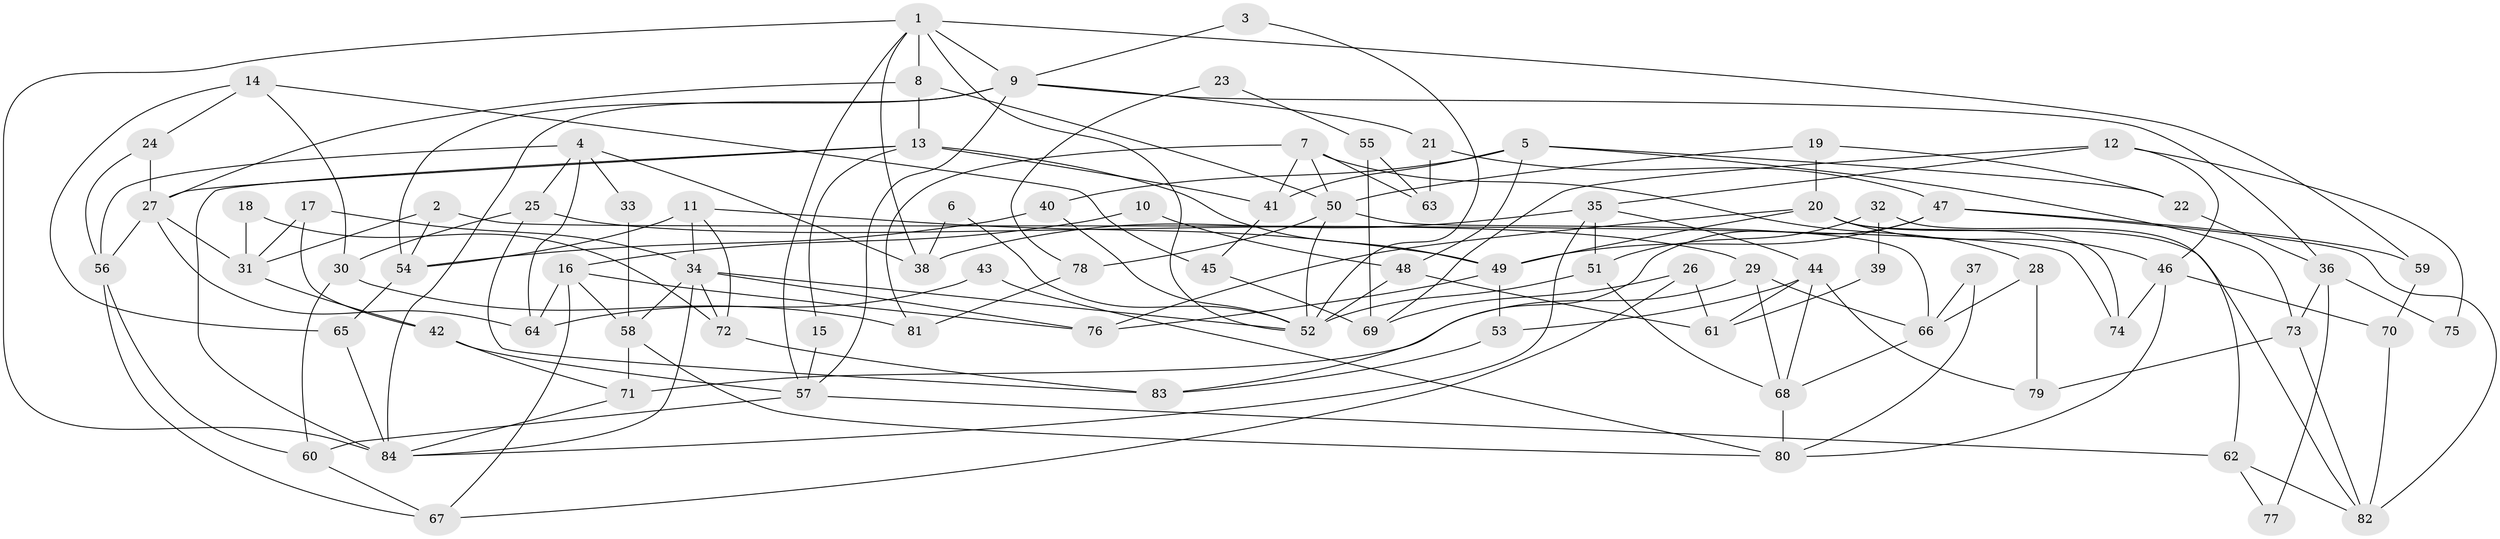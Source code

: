 // Generated by graph-tools (version 1.1) at 2025/14/03/09/25 04:14:55]
// undirected, 84 vertices, 168 edges
graph export_dot {
graph [start="1"]
  node [color=gray90,style=filled];
  1;
  2;
  3;
  4;
  5;
  6;
  7;
  8;
  9;
  10;
  11;
  12;
  13;
  14;
  15;
  16;
  17;
  18;
  19;
  20;
  21;
  22;
  23;
  24;
  25;
  26;
  27;
  28;
  29;
  30;
  31;
  32;
  33;
  34;
  35;
  36;
  37;
  38;
  39;
  40;
  41;
  42;
  43;
  44;
  45;
  46;
  47;
  48;
  49;
  50;
  51;
  52;
  53;
  54;
  55;
  56;
  57;
  58;
  59;
  60;
  61;
  62;
  63;
  64;
  65;
  66;
  67;
  68;
  69;
  70;
  71;
  72;
  73;
  74;
  75;
  76;
  77;
  78;
  79;
  80;
  81;
  82;
  83;
  84;
  1 -- 52;
  1 -- 84;
  1 -- 8;
  1 -- 9;
  1 -- 38;
  1 -- 57;
  1 -- 59;
  2 -- 54;
  2 -- 31;
  2 -- 74;
  3 -- 52;
  3 -- 9;
  4 -- 38;
  4 -- 56;
  4 -- 25;
  4 -- 33;
  4 -- 64;
  5 -- 73;
  5 -- 40;
  5 -- 22;
  5 -- 41;
  5 -- 48;
  6 -- 38;
  6 -- 52;
  7 -- 41;
  7 -- 50;
  7 -- 28;
  7 -- 63;
  7 -- 81;
  8 -- 50;
  8 -- 13;
  8 -- 27;
  9 -- 36;
  9 -- 21;
  9 -- 54;
  9 -- 57;
  9 -- 84;
  10 -- 48;
  10 -- 16;
  11 -- 49;
  11 -- 34;
  11 -- 54;
  11 -- 72;
  12 -- 46;
  12 -- 69;
  12 -- 35;
  12 -- 75;
  13 -- 84;
  13 -- 15;
  13 -- 27;
  13 -- 41;
  13 -- 49;
  14 -- 65;
  14 -- 30;
  14 -- 24;
  14 -- 45;
  15 -- 57;
  16 -- 67;
  16 -- 64;
  16 -- 58;
  16 -- 76;
  17 -- 42;
  17 -- 31;
  17 -- 34;
  18 -- 31;
  18 -- 72;
  19 -- 50;
  19 -- 20;
  19 -- 22;
  20 -- 49;
  20 -- 76;
  20 -- 46;
  20 -- 74;
  20 -- 82;
  21 -- 47;
  21 -- 63;
  22 -- 36;
  23 -- 78;
  23 -- 55;
  24 -- 27;
  24 -- 56;
  25 -- 83;
  25 -- 29;
  25 -- 30;
  26 -- 67;
  26 -- 61;
  26 -- 69;
  27 -- 31;
  27 -- 56;
  27 -- 64;
  28 -- 66;
  28 -- 79;
  29 -- 68;
  29 -- 66;
  29 -- 71;
  30 -- 60;
  30 -- 81;
  31 -- 42;
  32 -- 62;
  32 -- 51;
  32 -- 39;
  33 -- 58;
  34 -- 58;
  34 -- 52;
  34 -- 72;
  34 -- 76;
  34 -- 84;
  35 -- 84;
  35 -- 38;
  35 -- 44;
  35 -- 51;
  36 -- 73;
  36 -- 75;
  36 -- 77;
  37 -- 80;
  37 -- 66;
  39 -- 61;
  40 -- 52;
  40 -- 54;
  41 -- 45;
  42 -- 57;
  42 -- 71;
  43 -- 80;
  43 -- 64;
  44 -- 53;
  44 -- 61;
  44 -- 68;
  44 -- 79;
  45 -- 69;
  46 -- 74;
  46 -- 70;
  46 -- 80;
  47 -- 49;
  47 -- 82;
  47 -- 59;
  47 -- 83;
  48 -- 52;
  48 -- 61;
  49 -- 76;
  49 -- 53;
  50 -- 52;
  50 -- 66;
  50 -- 78;
  51 -- 68;
  51 -- 52;
  53 -- 83;
  54 -- 65;
  55 -- 63;
  55 -- 69;
  56 -- 60;
  56 -- 67;
  57 -- 60;
  57 -- 62;
  58 -- 71;
  58 -- 80;
  59 -- 70;
  60 -- 67;
  62 -- 82;
  62 -- 77;
  65 -- 84;
  66 -- 68;
  68 -- 80;
  70 -- 82;
  71 -- 84;
  72 -- 83;
  73 -- 79;
  73 -- 82;
  78 -- 81;
}
